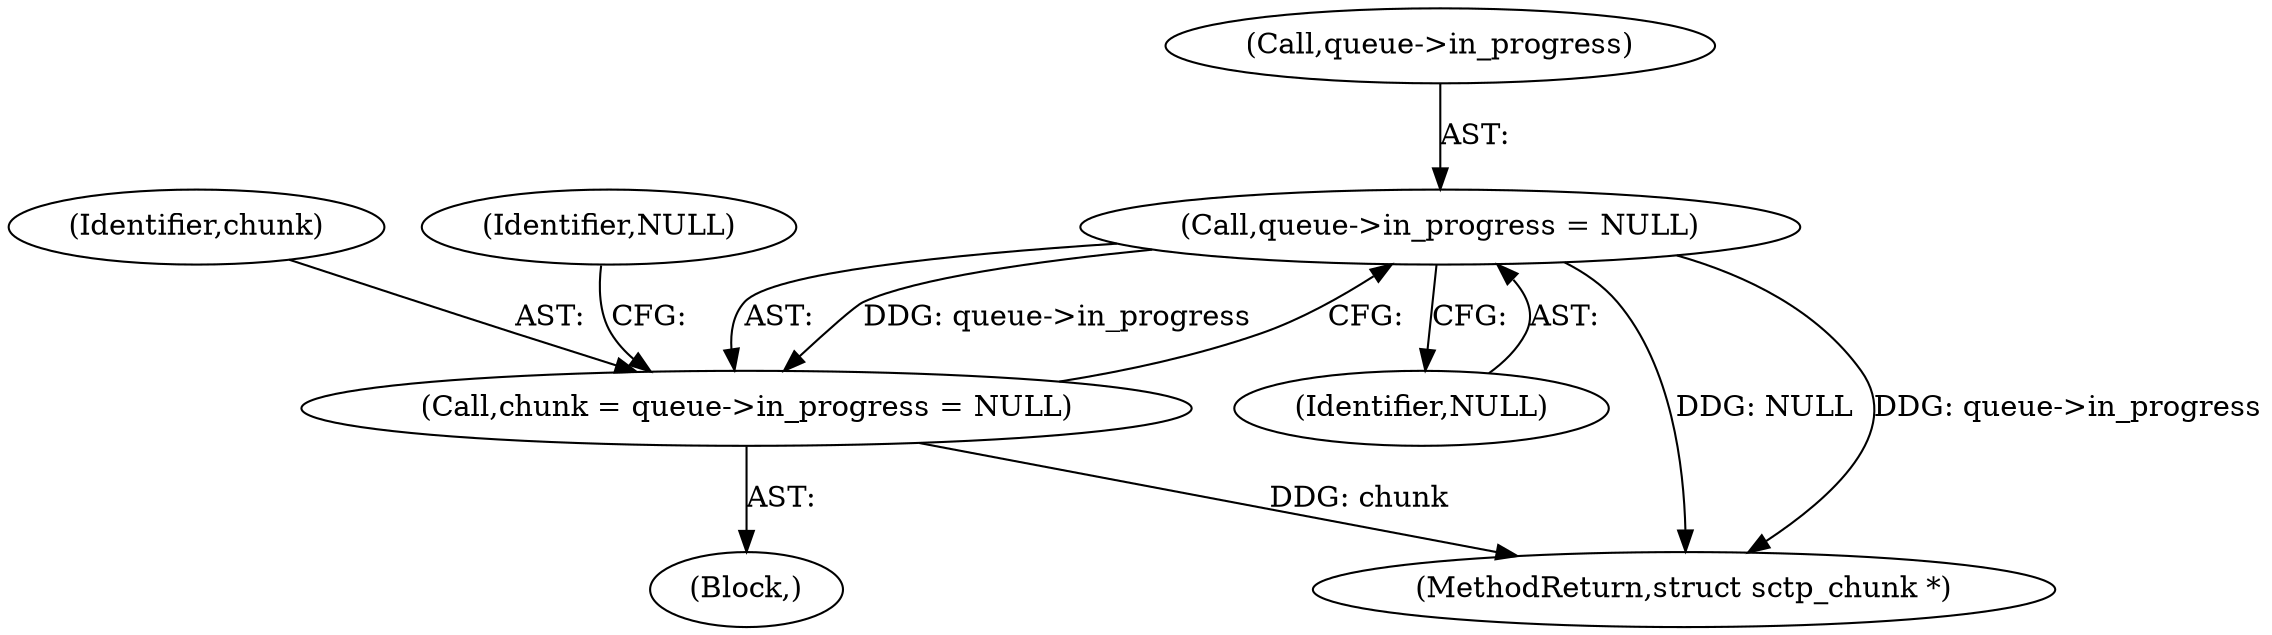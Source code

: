 digraph "0_linux_26b87c7881006311828bb0ab271a551a62dcceb4@pointer" {
"1000316" [label="(Call,queue->in_progress = NULL)"];
"1000314" [label="(Call,chunk = queue->in_progress = NULL)"];
"1000317" [label="(Call,queue->in_progress)"];
"1000315" [label="(Identifier,chunk)"];
"1000322" [label="(Identifier,NULL)"];
"1000314" [label="(Call,chunk = queue->in_progress = NULL)"];
"1000320" [label="(Identifier,NULL)"];
"1000353" [label="(MethodReturn,struct sctp_chunk *)"];
"1000311" [label="(Block,)"];
"1000316" [label="(Call,queue->in_progress = NULL)"];
"1000316" -> "1000314"  [label="AST: "];
"1000316" -> "1000320"  [label="CFG: "];
"1000317" -> "1000316"  [label="AST: "];
"1000320" -> "1000316"  [label="AST: "];
"1000314" -> "1000316"  [label="CFG: "];
"1000316" -> "1000353"  [label="DDG: NULL"];
"1000316" -> "1000353"  [label="DDG: queue->in_progress"];
"1000316" -> "1000314"  [label="DDG: queue->in_progress"];
"1000314" -> "1000311"  [label="AST: "];
"1000315" -> "1000314"  [label="AST: "];
"1000322" -> "1000314"  [label="CFG: "];
"1000314" -> "1000353"  [label="DDG: chunk"];
}
